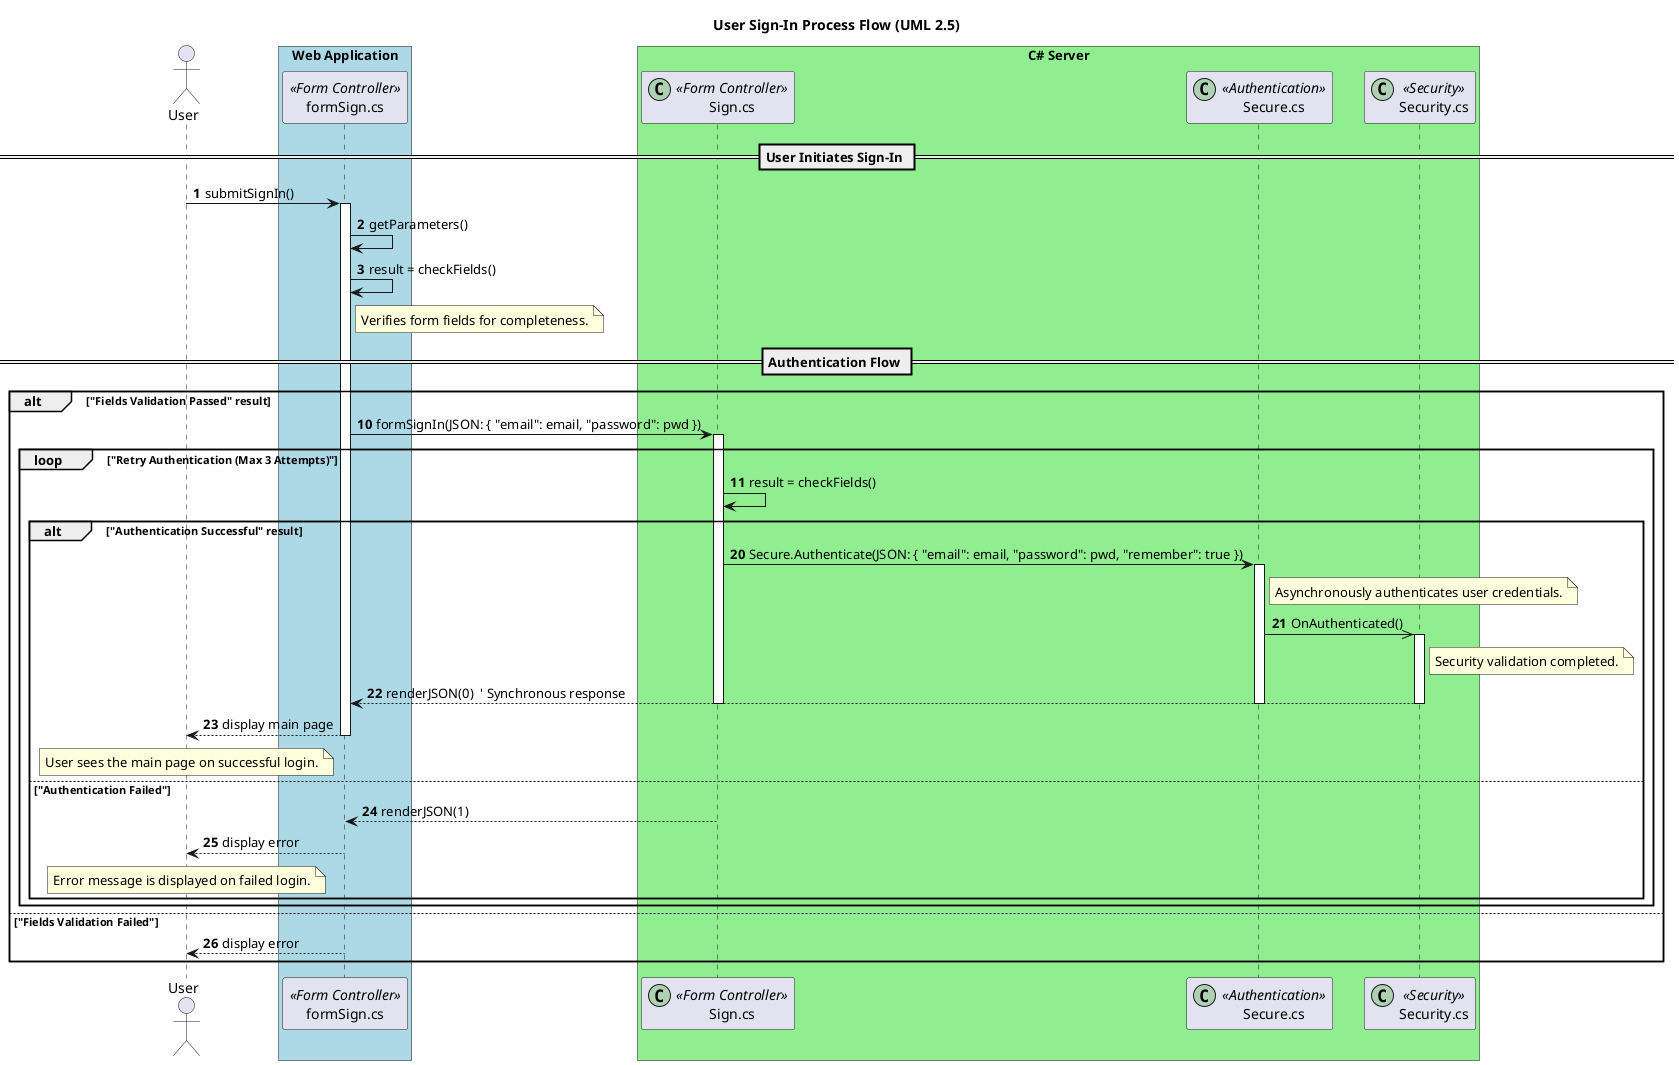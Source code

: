 @startuml

title User Sign-In Process Flow (UML 2.5)

actor User as user
participant "formSign.cs" as form <<Form Controller>>
participant "Sign.cs" as controller <<(C,#ADD1B2) Form Controller>>
participant "Secure.cs" as secure <<(C,#ADD1B2) Authentication>>
participant "Security.cs" as security <<(C,#ADD1B2) Security>>

autonumber 1

box "Web Application" #LightBlue
    participant form
end box

box "C# Server" #LightGreen
    participant controller
    participant secure
    participant security
end box

== User Initiates Sign-In ==

user -> form : submitSignIn()
activate form
form -> form : getParameters()
form -> form : result = checkFields()

note right of form
    Verifies form fields for completeness.
end note

' New page or section for main authentication flow
== Authentication Flow ==

autonumber 10

alt "Fields Validation Passed" result

    form -> controller : formSignIn(JSON: { "email": email, "password": pwd })
    activate controller
    
    loop "Retry Authentication (Max 3 Attempts)"
        controller -> controller : result = checkFields()
        
        autonumber 20
        
        alt "Authentication Successful" result
            controller -> secure : Secure.Authenticate(JSON: { "email": email, "password": pwd, "remember": true })
            activate secure
            
            note right of secure
                Asynchronously authenticates user credentials.
            end note
            
            secure ->> security : OnAuthenticated()
            activate security
            
            note right of security
                Security validation completed.
            end note
            
            security --> form : renderJSON(0)  ' Synchronous response
            deactivate security
            deactivate secure
            deactivate controller
            form --> user : display main page
            deactivate form
            
            note over user
                User sees the main page on successful login.
            end note
            
        else "Authentication Failed"
            controller --> form : renderJSON(1)
            deactivate controller
            form --> user : display error
            
            note over user
                Error message is displayed on failed login.
            end note
            
        end
    end
    
else "Fields Validation Failed"
    form --> user : display error
    deactivate form
end

@enduml
